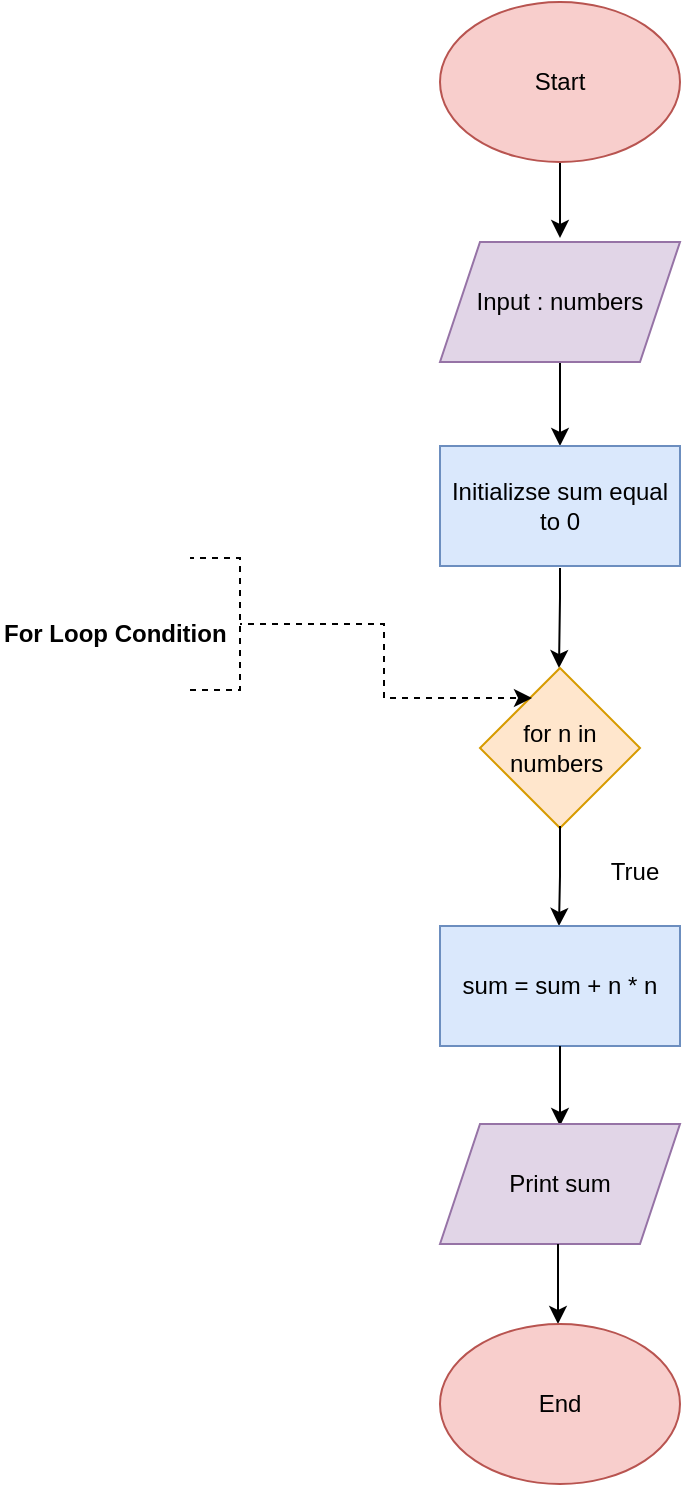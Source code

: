 <mxfile version="20.8.13" type="github">
  <diagram id="C5RBs43oDa-KdzZeNtuy" name="Page-1">
    <mxGraphModel dx="2181" dy="695" grid="1" gridSize="10" guides="1" tooltips="1" connect="1" arrows="1" fold="1" page="1" pageScale="1" pageWidth="827" pageHeight="1169" math="0" shadow="0">
      <root>
        <mxCell id="WIyWlLk6GJQsqaUBKTNV-0" />
        <mxCell id="WIyWlLk6GJQsqaUBKTNV-1" parent="WIyWlLk6GJQsqaUBKTNV-0" />
        <mxCell id="UEDR2mS11VG6ZRyxsN1I-21" value="" style="edgeStyle=orthogonalEdgeStyle;rounded=0;orthogonalLoop=1;jettySize=auto;html=1;" edge="1" parent="WIyWlLk6GJQsqaUBKTNV-1" source="UEDR2mS11VG6ZRyxsN1I-0">
          <mxGeometry relative="1" as="geometry">
            <mxPoint x="1" y="158" as="targetPoint" />
          </mxGeometry>
        </mxCell>
        <mxCell id="UEDR2mS11VG6ZRyxsN1I-0" value="Start" style="ellipse;whiteSpace=wrap;html=1;fontStyle=0;fillColor=#f8cecc;strokeColor=#b85450;" vertex="1" parent="WIyWlLk6GJQsqaUBKTNV-1">
          <mxGeometry x="-59" y="40" width="120" height="80" as="geometry" />
        </mxCell>
        <mxCell id="UEDR2mS11VG6ZRyxsN1I-2" value="" style="edgeStyle=orthogonalEdgeStyle;rounded=0;orthogonalLoop=1;jettySize=auto;html=1;" edge="1" parent="WIyWlLk6GJQsqaUBKTNV-1">
          <mxGeometry relative="1" as="geometry">
            <mxPoint x="1" y="232" as="sourcePoint" />
            <mxPoint x="1" y="262" as="targetPoint" />
            <Array as="points">
              <mxPoint x="1" y="220" />
              <mxPoint x="1" y="220" />
            </Array>
          </mxGeometry>
        </mxCell>
        <mxCell id="UEDR2mS11VG6ZRyxsN1I-4" value="Initializse sum equal&lt;br&gt;to 0" style="rounded=0;whiteSpace=wrap;html=1;fillColor=#dae8fc;strokeColor=#6c8ebf;" vertex="1" parent="WIyWlLk6GJQsqaUBKTNV-1">
          <mxGeometry x="-59" y="262" width="120" height="60" as="geometry" />
        </mxCell>
        <mxCell id="UEDR2mS11VG6ZRyxsN1I-6" value="" style="edgeStyle=orthogonalEdgeStyle;rounded=0;orthogonalLoop=1;jettySize=auto;html=1;" edge="1" parent="WIyWlLk6GJQsqaUBKTNV-1">
          <mxGeometry relative="1" as="geometry">
            <mxPoint x="1" y="323" as="sourcePoint" />
            <mxPoint x="0.5" y="373" as="targetPoint" />
            <Array as="points">
              <mxPoint x="1" y="338" />
            </Array>
          </mxGeometry>
        </mxCell>
        <mxCell id="UEDR2mS11VG6ZRyxsN1I-7" value="for n in&lt;br&gt;numbers&amp;nbsp;" style="rhombus;whiteSpace=wrap;html=1;fillColor=#ffe6cc;strokeColor=#d79b00;" vertex="1" parent="WIyWlLk6GJQsqaUBKTNV-1">
          <mxGeometry x="-39" y="373" width="80" height="80" as="geometry" />
        </mxCell>
        <mxCell id="UEDR2mS11VG6ZRyxsN1I-8" value="" style="edgeStyle=orthogonalEdgeStyle;rounded=0;orthogonalLoop=1;jettySize=auto;html=1;" edge="1" parent="WIyWlLk6GJQsqaUBKTNV-1">
          <mxGeometry relative="1" as="geometry">
            <mxPoint x="1" y="452" as="sourcePoint" />
            <mxPoint x="0.5" y="502" as="targetPoint" />
            <Array as="points">
              <mxPoint x="1" y="477" />
            </Array>
          </mxGeometry>
        </mxCell>
        <mxCell id="UEDR2mS11VG6ZRyxsN1I-9" value="True" style="text;html=1;align=center;verticalAlign=middle;resizable=0;points=[];autosize=1;strokeColor=none;fillColor=none;" vertex="1" parent="WIyWlLk6GJQsqaUBKTNV-1">
          <mxGeometry x="13" y="460" width="50" height="30" as="geometry" />
        </mxCell>
        <mxCell id="UEDR2mS11VG6ZRyxsN1I-10" value="sum = sum + n * n" style="rounded=0;whiteSpace=wrap;html=1;fillColor=#dae8fc;strokeColor=#6c8ebf;" vertex="1" parent="WIyWlLk6GJQsqaUBKTNV-1">
          <mxGeometry x="-59" y="502" width="120" height="60" as="geometry" />
        </mxCell>
        <mxCell id="UEDR2mS11VG6ZRyxsN1I-12" value="" style="edgeStyle=orthogonalEdgeStyle;rounded=0;orthogonalLoop=1;jettySize=auto;html=1;" edge="1" parent="WIyWlLk6GJQsqaUBKTNV-1">
          <mxGeometry relative="1" as="geometry">
            <mxPoint x="1" y="562" as="sourcePoint" />
            <mxPoint x="1" y="602" as="targetPoint" />
            <Array as="points">
              <mxPoint x="1.5" y="592" />
              <mxPoint x="1.5" y="592" />
            </Array>
          </mxGeometry>
        </mxCell>
        <mxCell id="UEDR2mS11VG6ZRyxsN1I-13" value="Print sum" style="shape=parallelogram;perimeter=parallelogramPerimeter;whiteSpace=wrap;html=1;fixedSize=1;fillColor=#e1d5e7;strokeColor=#9673a6;" vertex="1" parent="WIyWlLk6GJQsqaUBKTNV-1">
          <mxGeometry x="-59" y="601" width="120" height="60" as="geometry" />
        </mxCell>
        <mxCell id="UEDR2mS11VG6ZRyxsN1I-14" value="" style="edgeStyle=orthogonalEdgeStyle;rounded=0;orthogonalLoop=1;jettySize=auto;html=1;" edge="1" parent="WIyWlLk6GJQsqaUBKTNV-1">
          <mxGeometry relative="1" as="geometry">
            <mxPoint y="661" as="sourcePoint" />
            <mxPoint y="701" as="targetPoint" />
            <Array as="points">
              <mxPoint x="0.5" y="691" />
              <mxPoint x="0.5" y="691" />
            </Array>
          </mxGeometry>
        </mxCell>
        <mxCell id="UEDR2mS11VG6ZRyxsN1I-15" value="End" style="ellipse;whiteSpace=wrap;html=1;fillColor=#f8cecc;strokeColor=#b85450;" vertex="1" parent="WIyWlLk6GJQsqaUBKTNV-1">
          <mxGeometry x="-59" y="701" width="120" height="80" as="geometry" />
        </mxCell>
        <mxCell id="UEDR2mS11VG6ZRyxsN1I-23" value="" style="strokeWidth=1;html=1;shape=mxgraph.flowchart.annotation_2;align=left;labelPosition=right;pointerEvents=1;rotation=-180;fontSize=6;dashed=1;" vertex="1" parent="WIyWlLk6GJQsqaUBKTNV-1">
          <mxGeometry x="-184" y="318" width="50" height="66" as="geometry" />
        </mxCell>
        <mxCell id="UEDR2mS11VG6ZRyxsN1I-26" value="" style="edgeStyle=orthogonalEdgeStyle;rounded=0;orthogonalLoop=1;jettySize=auto;html=1;entryX=0.425;entryY=0.05;entryDx=0;entryDy=0;entryPerimeter=0;dashed=1;" edge="1" parent="WIyWlLk6GJQsqaUBKTNV-1">
          <mxGeometry relative="1" as="geometry">
            <mxPoint x="-137" y="351" as="sourcePoint" />
            <mxPoint x="-13" y="388" as="targetPoint" />
            <Array as="points">
              <mxPoint x="-87" y="351" />
              <mxPoint x="-87" y="388" />
            </Array>
          </mxGeometry>
        </mxCell>
        <mxCell id="UEDR2mS11VG6ZRyxsN1I-31" value="For Loop Condition&lt;div style=&quot;text-align: center; font-size: 12px;&quot;&gt;&lt;/div&gt;" style="text;whiteSpace=wrap;html=1;fontSize=12;fontStyle=1" vertex="1" parent="WIyWlLk6GJQsqaUBKTNV-1">
          <mxGeometry x="-279" y="342" width="140" height="50" as="geometry" />
        </mxCell>
        <mxCell id="UEDR2mS11VG6ZRyxsN1I-32" value="Input : numbers" style="shape=parallelogram;perimeter=parallelogramPerimeter;whiteSpace=wrap;html=1;fixedSize=1;fillColor=#e1d5e7;strokeColor=#9673a6;" vertex="1" parent="WIyWlLk6GJQsqaUBKTNV-1">
          <mxGeometry x="-59" y="160" width="120" height="60" as="geometry" />
        </mxCell>
      </root>
    </mxGraphModel>
  </diagram>
</mxfile>
